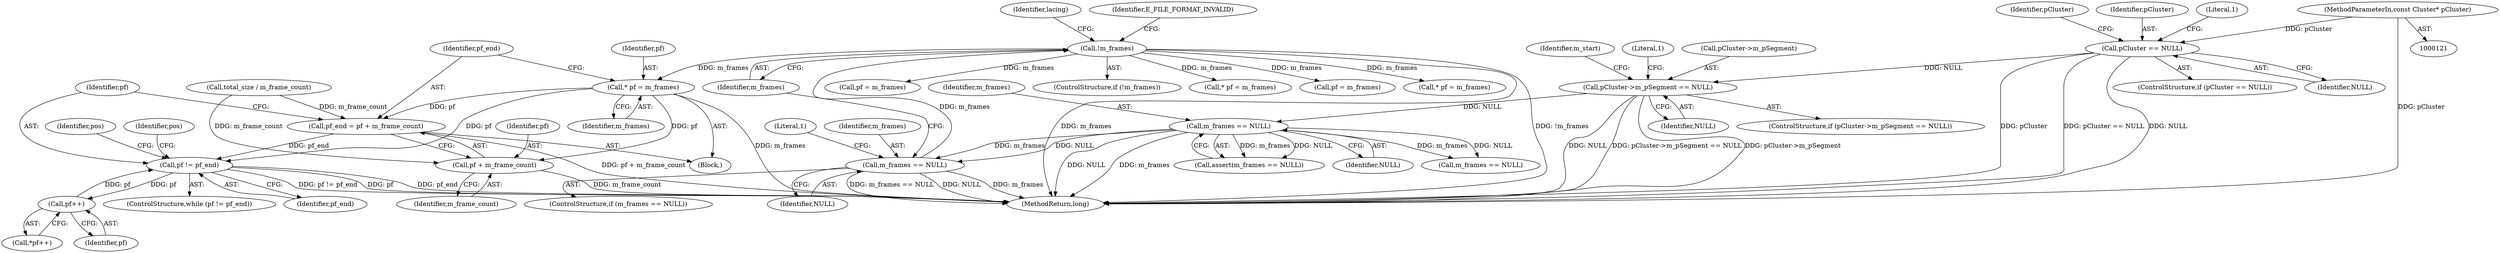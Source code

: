 digraph "0_Android_cc274e2abe8b2a6698a5c47d8aa4bb45f1f9538d_33@pointer" {
"1000639" [label="(Call,* pf = m_frames)"];
"1000379" [label="(Call,!m_frames)"];
"1000372" [label="(Call,m_frames == NULL)"];
"1000153" [label="(Call,m_frames == NULL)"];
"1000132" [label="(Call,pCluster->m_pSegment == NULL)"];
"1000125" [label="(Call,pCluster == NULL)"];
"1000122" [label="(MethodParameterIn,const Cluster* pCluster)"];
"1000642" [label="(Call,pf_end = pf + m_frame_count)"];
"1000648" [label="(Call,pf != pf_end)"];
"1000670" [label="(Call,pf++)"];
"1000644" [label="(Call,pf + m_frame_count)"];
"1000133" [label="(Call,pCluster->m_pSegment)"];
"1000124" [label="(ControlStructure,if (pCluster == NULL))"];
"1000649" [label="(Identifier,pf)"];
"1000385" [label="(Identifier,lacing)"];
"1000669" [label="(Call,*pf++)"];
"1000378" [label="(ControlStructure,if (!m_frames))"];
"1000646" [label="(Identifier,m_frame_count)"];
"1000756" [label="(Call,* pf = m_frames)"];
"1000671" [label="(Identifier,pf)"];
"1000372" [label="(Call,m_frames == NULL)"];
"1000670" [label="(Call,pf++)"];
"1000645" [label="(Identifier,pf)"];
"1000544" [label="(Call,pf = m_frames)"];
"1000641" [label="(Identifier,m_frames)"];
"1000389" [label="(Call,* pf = m_frames)"];
"1000134" [label="(Identifier,pCluster)"];
"1001066" [label="(MethodReturn,long)"];
"1000648" [label="(Call,pf != pf_end)"];
"1000152" [label="(Call,assert(m_frames == NULL))"];
"1000642" [label="(Call,pf_end = pf + m_frame_count)"];
"1000155" [label="(Identifier,NULL)"];
"1000380" [label="(Identifier,m_frames)"];
"1000125" [label="(Call,pCluster == NULL)"];
"1000625" [label="(Call,total_size / m_frame_count)"];
"1000640" [label="(Identifier,pf)"];
"1000644" [label="(Call,pf + m_frame_count)"];
"1000377" [label="(Literal,1)"];
"1000292" [label="(Call,m_frames == NULL)"];
"1000142" [label="(Identifier,m_start)"];
"1000647" [label="(ControlStructure,while (pf != pf_end))"];
"1000127" [label="(Identifier,NULL)"];
"1000126" [label="(Identifier,pCluster)"];
"1000130" [label="(Literal,1)"];
"1000689" [label="(Identifier,pos)"];
"1000601" [label="(Block,)"];
"1000374" [label="(Identifier,NULL)"];
"1000382" [label="(Identifier,E_FILE_FORMAT_INVALID)"];
"1000650" [label="(Identifier,pf_end)"];
"1000639" [label="(Call,* pf = m_frames)"];
"1000139" [label="(Literal,1)"];
"1000373" [label="(Identifier,m_frames)"];
"1000371" [label="(ControlStructure,if (m_frames == NULL))"];
"1000153" [label="(Call,m_frames == NULL)"];
"1000132" [label="(Call,pCluster->m_pSegment == NULL)"];
"1000154" [label="(Identifier,m_frames)"];
"1000122" [label="(MethodParameterIn,const Cluster* pCluster)"];
"1000643" [label="(Identifier,pf_end)"];
"1000131" [label="(ControlStructure,if (pCluster->m_pSegment == NULL))"];
"1000655" [label="(Identifier,pos)"];
"1000379" [label="(Call,!m_frames)"];
"1001016" [label="(Call,pf = m_frames)"];
"1000136" [label="(Identifier,NULL)"];
"1000639" -> "1000601"  [label="AST: "];
"1000639" -> "1000641"  [label="CFG: "];
"1000640" -> "1000639"  [label="AST: "];
"1000641" -> "1000639"  [label="AST: "];
"1000643" -> "1000639"  [label="CFG: "];
"1000639" -> "1001066"  [label="DDG: m_frames"];
"1000379" -> "1000639"  [label="DDG: m_frames"];
"1000639" -> "1000642"  [label="DDG: pf"];
"1000639" -> "1000644"  [label="DDG: pf"];
"1000639" -> "1000648"  [label="DDG: pf"];
"1000379" -> "1000378"  [label="AST: "];
"1000379" -> "1000380"  [label="CFG: "];
"1000380" -> "1000379"  [label="AST: "];
"1000382" -> "1000379"  [label="CFG: "];
"1000385" -> "1000379"  [label="CFG: "];
"1000379" -> "1001066"  [label="DDG: m_frames"];
"1000379" -> "1001066"  [label="DDG: !m_frames"];
"1000372" -> "1000379"  [label="DDG: m_frames"];
"1000379" -> "1000389"  [label="DDG: m_frames"];
"1000379" -> "1000544"  [label="DDG: m_frames"];
"1000379" -> "1000756"  [label="DDG: m_frames"];
"1000379" -> "1001016"  [label="DDG: m_frames"];
"1000372" -> "1000371"  [label="AST: "];
"1000372" -> "1000374"  [label="CFG: "];
"1000373" -> "1000372"  [label="AST: "];
"1000374" -> "1000372"  [label="AST: "];
"1000377" -> "1000372"  [label="CFG: "];
"1000380" -> "1000372"  [label="CFG: "];
"1000372" -> "1001066"  [label="DDG: m_frames"];
"1000372" -> "1001066"  [label="DDG: m_frames == NULL"];
"1000372" -> "1001066"  [label="DDG: NULL"];
"1000153" -> "1000372"  [label="DDG: m_frames"];
"1000153" -> "1000372"  [label="DDG: NULL"];
"1000153" -> "1000152"  [label="AST: "];
"1000153" -> "1000155"  [label="CFG: "];
"1000154" -> "1000153"  [label="AST: "];
"1000155" -> "1000153"  [label="AST: "];
"1000152" -> "1000153"  [label="CFG: "];
"1000153" -> "1001066"  [label="DDG: NULL"];
"1000153" -> "1001066"  [label="DDG: m_frames"];
"1000153" -> "1000152"  [label="DDG: m_frames"];
"1000153" -> "1000152"  [label="DDG: NULL"];
"1000132" -> "1000153"  [label="DDG: NULL"];
"1000153" -> "1000292"  [label="DDG: m_frames"];
"1000153" -> "1000292"  [label="DDG: NULL"];
"1000132" -> "1000131"  [label="AST: "];
"1000132" -> "1000136"  [label="CFG: "];
"1000133" -> "1000132"  [label="AST: "];
"1000136" -> "1000132"  [label="AST: "];
"1000139" -> "1000132"  [label="CFG: "];
"1000142" -> "1000132"  [label="CFG: "];
"1000132" -> "1001066"  [label="DDG: pCluster->m_pSegment == NULL"];
"1000132" -> "1001066"  [label="DDG: pCluster->m_pSegment"];
"1000132" -> "1001066"  [label="DDG: NULL"];
"1000125" -> "1000132"  [label="DDG: NULL"];
"1000125" -> "1000124"  [label="AST: "];
"1000125" -> "1000127"  [label="CFG: "];
"1000126" -> "1000125"  [label="AST: "];
"1000127" -> "1000125"  [label="AST: "];
"1000130" -> "1000125"  [label="CFG: "];
"1000134" -> "1000125"  [label="CFG: "];
"1000125" -> "1001066"  [label="DDG: pCluster"];
"1000125" -> "1001066"  [label="DDG: pCluster == NULL"];
"1000125" -> "1001066"  [label="DDG: NULL"];
"1000122" -> "1000125"  [label="DDG: pCluster"];
"1000122" -> "1000121"  [label="AST: "];
"1000122" -> "1001066"  [label="DDG: pCluster"];
"1000642" -> "1000601"  [label="AST: "];
"1000642" -> "1000644"  [label="CFG: "];
"1000643" -> "1000642"  [label="AST: "];
"1000644" -> "1000642"  [label="AST: "];
"1000649" -> "1000642"  [label="CFG: "];
"1000642" -> "1001066"  [label="DDG: pf + m_frame_count"];
"1000625" -> "1000642"  [label="DDG: m_frame_count"];
"1000642" -> "1000648"  [label="DDG: pf_end"];
"1000648" -> "1000647"  [label="AST: "];
"1000648" -> "1000650"  [label="CFG: "];
"1000649" -> "1000648"  [label="AST: "];
"1000650" -> "1000648"  [label="AST: "];
"1000655" -> "1000648"  [label="CFG: "];
"1000689" -> "1000648"  [label="CFG: "];
"1000648" -> "1001066"  [label="DDG: pf_end"];
"1000648" -> "1001066"  [label="DDG: pf != pf_end"];
"1000648" -> "1001066"  [label="DDG: pf"];
"1000670" -> "1000648"  [label="DDG: pf"];
"1000648" -> "1000670"  [label="DDG: pf"];
"1000670" -> "1000669"  [label="AST: "];
"1000670" -> "1000671"  [label="CFG: "];
"1000671" -> "1000670"  [label="AST: "];
"1000669" -> "1000670"  [label="CFG: "];
"1000644" -> "1000646"  [label="CFG: "];
"1000645" -> "1000644"  [label="AST: "];
"1000646" -> "1000644"  [label="AST: "];
"1000644" -> "1001066"  [label="DDG: m_frame_count"];
"1000625" -> "1000644"  [label="DDG: m_frame_count"];
}
